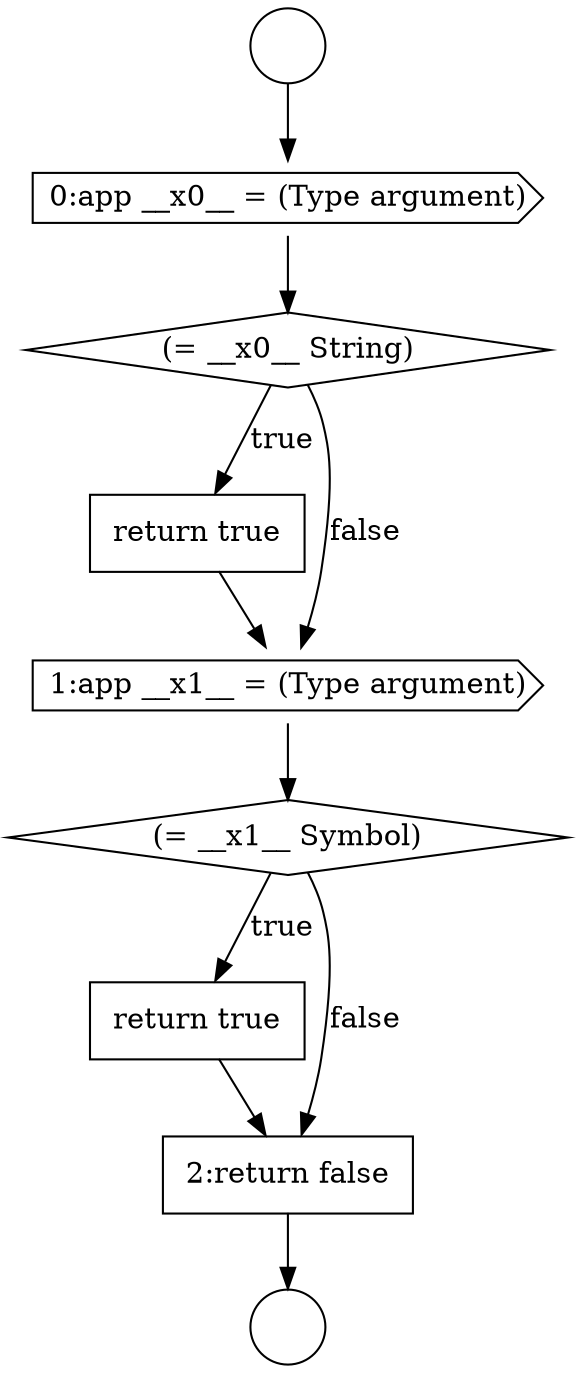 digraph {
  node760 [shape=none, margin=0, label=<<font color="black">
    <table border="0" cellborder="1" cellspacing="0" cellpadding="10">
      <tr><td align="left">return true</td></tr>
    </table>
  </font>> color="black" fillcolor="white" style=filled]
  node756 [shape=diamond, label=<<font color="black">(= __x0__ String)</font>> color="black" fillcolor="white" style=filled]
  node761 [shape=none, margin=0, label=<<font color="black">
    <table border="0" cellborder="1" cellspacing="0" cellpadding="10">
      <tr><td align="left">2:return false</td></tr>
    </table>
  </font>> color="black" fillcolor="white" style=filled]
  node757 [shape=none, margin=0, label=<<font color="black">
    <table border="0" cellborder="1" cellspacing="0" cellpadding="10">
      <tr><td align="left">return true</td></tr>
    </table>
  </font>> color="black" fillcolor="white" style=filled]
  node753 [shape=circle label=" " color="black" fillcolor="white" style=filled]
  node758 [shape=cds, label=<<font color="black">1:app __x1__ = (Type argument)</font>> color="black" fillcolor="white" style=filled]
  node754 [shape=circle label=" " color="black" fillcolor="white" style=filled]
  node759 [shape=diamond, label=<<font color="black">(= __x1__ Symbol)</font>> color="black" fillcolor="white" style=filled]
  node755 [shape=cds, label=<<font color="black">0:app __x0__ = (Type argument)</font>> color="black" fillcolor="white" style=filled]
  node761 -> node754 [ color="black"]
  node759 -> node760 [label=<<font color="black">true</font>> color="black"]
  node759 -> node761 [label=<<font color="black">false</font>> color="black"]
  node760 -> node761 [ color="black"]
  node753 -> node755 [ color="black"]
  node756 -> node757 [label=<<font color="black">true</font>> color="black"]
  node756 -> node758 [label=<<font color="black">false</font>> color="black"]
  node755 -> node756 [ color="black"]
  node757 -> node758 [ color="black"]
  node758 -> node759 [ color="black"]
}
